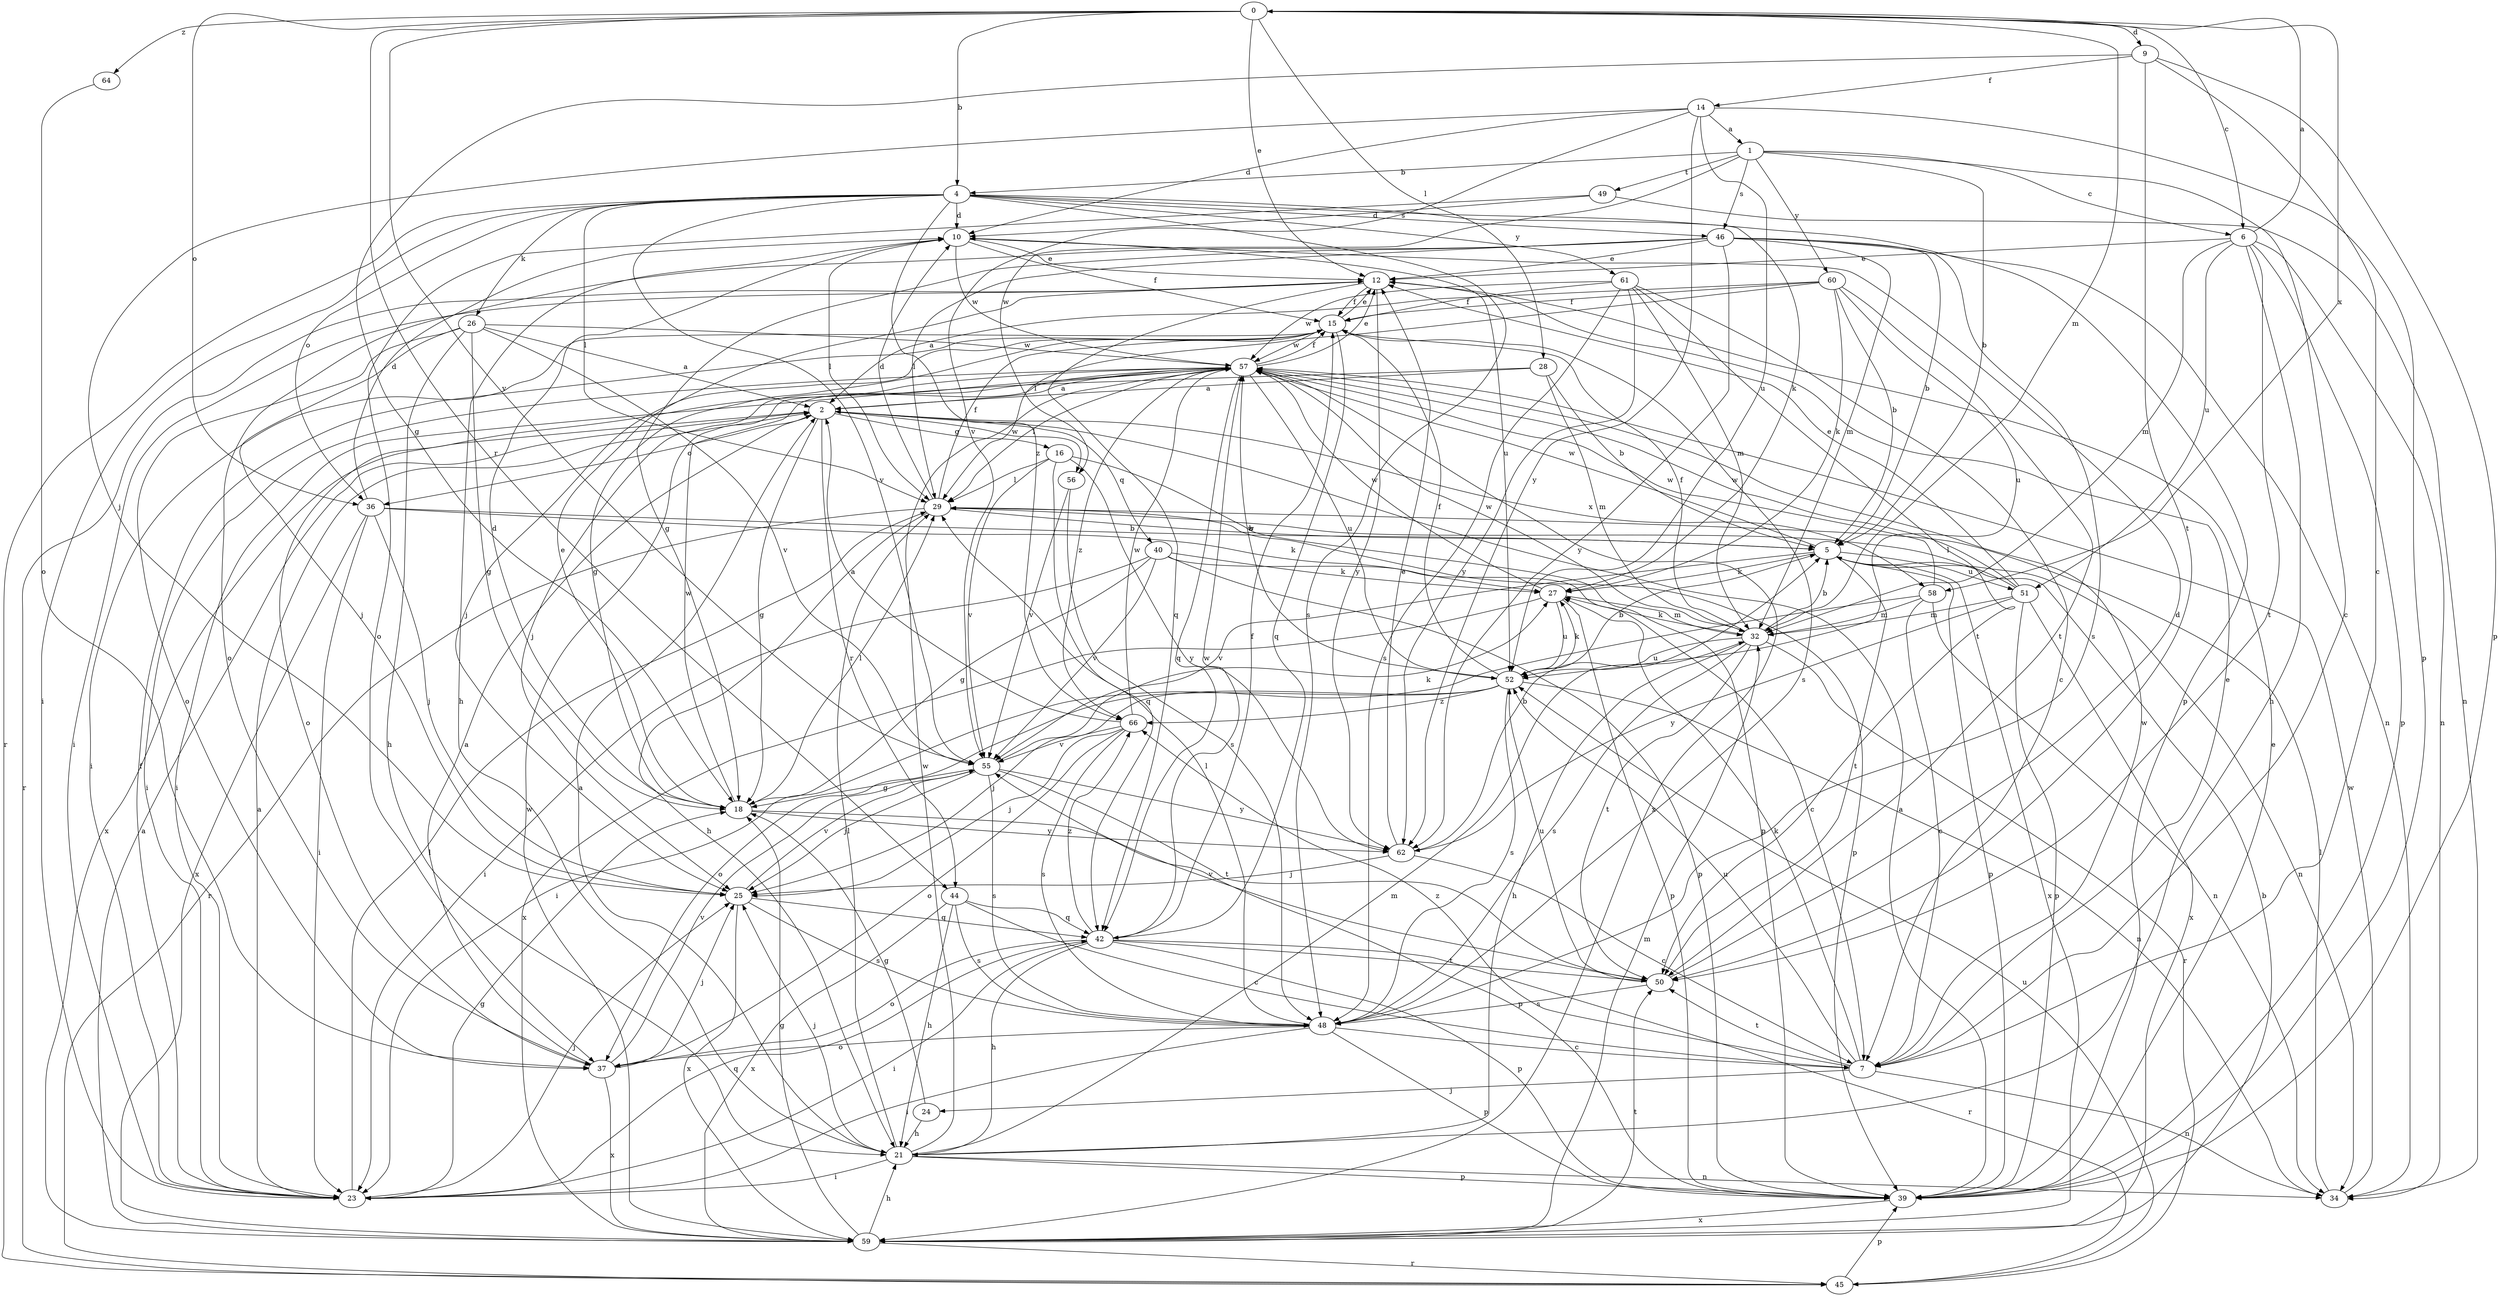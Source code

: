 strict digraph  {
0;
1;
2;
4;
5;
6;
7;
9;
10;
12;
14;
15;
16;
18;
21;
23;
24;
25;
26;
27;
28;
29;
32;
34;
36;
37;
39;
40;
42;
44;
45;
46;
48;
49;
50;
51;
52;
55;
56;
57;
58;
59;
60;
61;
62;
64;
66;
0 -> 4  [label=b];
0 -> 6  [label=c];
0 -> 9  [label=d];
0 -> 12  [label=e];
0 -> 28  [label=l];
0 -> 32  [label=m];
0 -> 36  [label=o];
0 -> 44  [label=r];
0 -> 55  [label=v];
0 -> 58  [label=x];
0 -> 64  [label=z];
1 -> 4  [label=b];
1 -> 5  [label=b];
1 -> 6  [label=c];
1 -> 7  [label=c];
1 -> 46  [label=s];
1 -> 49  [label=t];
1 -> 56  [label=w];
1 -> 60  [label=y];
2 -> 16  [label=g];
2 -> 18  [label=g];
2 -> 36  [label=o];
2 -> 40  [label=q];
2 -> 44  [label=r];
2 -> 56  [label=w];
2 -> 58  [label=x];
2 -> 59  [label=x];
4 -> 10  [label=d];
4 -> 23  [label=i];
4 -> 26  [label=k];
4 -> 27  [label=k];
4 -> 29  [label=l];
4 -> 36  [label=o];
4 -> 39  [label=p];
4 -> 45  [label=r];
4 -> 46  [label=s];
4 -> 48  [label=s];
4 -> 55  [label=v];
4 -> 61  [label=y];
4 -> 66  [label=z];
5 -> 27  [label=k];
5 -> 34  [label=n];
5 -> 39  [label=p];
5 -> 50  [label=t];
5 -> 51  [label=u];
5 -> 55  [label=v];
5 -> 57  [label=w];
5 -> 59  [label=x];
6 -> 0  [label=a];
6 -> 12  [label=e];
6 -> 21  [label=h];
6 -> 32  [label=m];
6 -> 34  [label=n];
6 -> 39  [label=p];
6 -> 50  [label=t];
6 -> 51  [label=u];
7 -> 12  [label=e];
7 -> 24  [label=j];
7 -> 27  [label=k];
7 -> 34  [label=n];
7 -> 50  [label=t];
7 -> 52  [label=u];
7 -> 57  [label=w];
7 -> 66  [label=z];
9 -> 7  [label=c];
9 -> 14  [label=f];
9 -> 18  [label=g];
9 -> 39  [label=p];
9 -> 50  [label=t];
10 -> 12  [label=e];
10 -> 15  [label=f];
10 -> 21  [label=h];
10 -> 29  [label=l];
10 -> 52  [label=u];
10 -> 57  [label=w];
12 -> 15  [label=f];
12 -> 23  [label=i];
12 -> 42  [label=q];
12 -> 45  [label=r];
12 -> 62  [label=y];
14 -> 1  [label=a];
14 -> 10  [label=d];
14 -> 25  [label=j];
14 -> 39  [label=p];
14 -> 52  [label=u];
14 -> 55  [label=v];
14 -> 62  [label=y];
15 -> 12  [label=e];
15 -> 18  [label=g];
15 -> 23  [label=i];
15 -> 25  [label=j];
15 -> 42  [label=q];
15 -> 48  [label=s];
15 -> 57  [label=w];
16 -> 29  [label=l];
16 -> 39  [label=p];
16 -> 42  [label=q];
16 -> 55  [label=v];
16 -> 62  [label=y];
18 -> 10  [label=d];
18 -> 12  [label=e];
18 -> 29  [label=l];
18 -> 39  [label=p];
18 -> 57  [label=w];
18 -> 62  [label=y];
21 -> 2  [label=a];
21 -> 23  [label=i];
21 -> 25  [label=j];
21 -> 29  [label=l];
21 -> 32  [label=m];
21 -> 34  [label=n];
21 -> 39  [label=p];
21 -> 57  [label=w];
23 -> 2  [label=a];
23 -> 15  [label=f];
23 -> 18  [label=g];
23 -> 25  [label=j];
23 -> 29  [label=l];
23 -> 42  [label=q];
24 -> 18  [label=g];
24 -> 21  [label=h];
25 -> 42  [label=q];
25 -> 48  [label=s];
25 -> 55  [label=v];
25 -> 59  [label=x];
26 -> 2  [label=a];
26 -> 18  [label=g];
26 -> 21  [label=h];
26 -> 25  [label=j];
26 -> 37  [label=o];
26 -> 55  [label=v];
26 -> 57  [label=w];
27 -> 32  [label=m];
27 -> 39  [label=p];
27 -> 52  [label=u];
27 -> 57  [label=w];
27 -> 59  [label=x];
28 -> 2  [label=a];
28 -> 5  [label=b];
28 -> 23  [label=i];
28 -> 32  [label=m];
29 -> 5  [label=b];
29 -> 10  [label=d];
29 -> 15  [label=f];
29 -> 21  [label=h];
29 -> 39  [label=p];
29 -> 45  [label=r];
32 -> 5  [label=b];
32 -> 15  [label=f];
32 -> 21  [label=h];
32 -> 27  [label=k];
32 -> 45  [label=r];
32 -> 48  [label=s];
32 -> 50  [label=t];
32 -> 52  [label=u];
32 -> 57  [label=w];
34 -> 29  [label=l];
34 -> 57  [label=w];
36 -> 5  [label=b];
36 -> 10  [label=d];
36 -> 23  [label=i];
36 -> 25  [label=j];
36 -> 27  [label=k];
36 -> 59  [label=x];
37 -> 2  [label=a];
37 -> 25  [label=j];
37 -> 55  [label=v];
37 -> 59  [label=x];
39 -> 2  [label=a];
39 -> 12  [label=e];
39 -> 59  [label=x];
40 -> 7  [label=c];
40 -> 18  [label=g];
40 -> 23  [label=i];
40 -> 27  [label=k];
40 -> 39  [label=p];
40 -> 55  [label=v];
42 -> 15  [label=f];
42 -> 21  [label=h];
42 -> 23  [label=i];
42 -> 37  [label=o];
42 -> 39  [label=p];
42 -> 45  [label=r];
42 -> 50  [label=t];
42 -> 57  [label=w];
42 -> 66  [label=z];
44 -> 7  [label=c];
44 -> 21  [label=h];
44 -> 42  [label=q];
44 -> 48  [label=s];
44 -> 59  [label=x];
45 -> 39  [label=p];
45 -> 52  [label=u];
46 -> 5  [label=b];
46 -> 12  [label=e];
46 -> 18  [label=g];
46 -> 29  [label=l];
46 -> 32  [label=m];
46 -> 34  [label=n];
46 -> 37  [label=o];
46 -> 48  [label=s];
46 -> 62  [label=y];
48 -> 7  [label=c];
48 -> 23  [label=i];
48 -> 29  [label=l];
48 -> 37  [label=o];
48 -> 39  [label=p];
49 -> 10  [label=d];
49 -> 34  [label=n];
49 -> 37  [label=o];
50 -> 10  [label=d];
50 -> 48  [label=s];
50 -> 52  [label=u];
50 -> 55  [label=v];
51 -> 12  [label=e];
51 -> 29  [label=l];
51 -> 32  [label=m];
51 -> 39  [label=p];
51 -> 57  [label=w];
51 -> 59  [label=x];
51 -> 62  [label=y];
52 -> 5  [label=b];
52 -> 15  [label=f];
52 -> 25  [label=j];
52 -> 27  [label=k];
52 -> 34  [label=n];
52 -> 37  [label=o];
52 -> 48  [label=s];
52 -> 57  [label=w];
52 -> 66  [label=z];
55 -> 18  [label=g];
55 -> 25  [label=j];
55 -> 27  [label=k];
55 -> 48  [label=s];
55 -> 50  [label=t];
55 -> 62  [label=y];
56 -> 48  [label=s];
56 -> 55  [label=v];
57 -> 2  [label=a];
57 -> 12  [label=e];
57 -> 15  [label=f];
57 -> 23  [label=i];
57 -> 25  [label=j];
57 -> 29  [label=l];
57 -> 37  [label=o];
57 -> 42  [label=q];
57 -> 52  [label=u];
57 -> 59  [label=x];
57 -> 66  [label=z];
58 -> 7  [label=c];
58 -> 23  [label=i];
58 -> 32  [label=m];
58 -> 34  [label=n];
58 -> 57  [label=w];
59 -> 2  [label=a];
59 -> 5  [label=b];
59 -> 18  [label=g];
59 -> 21  [label=h];
59 -> 32  [label=m];
59 -> 45  [label=r];
59 -> 50  [label=t];
59 -> 57  [label=w];
60 -> 2  [label=a];
60 -> 5  [label=b];
60 -> 15  [label=f];
60 -> 27  [label=k];
60 -> 29  [label=l];
60 -> 50  [label=t];
60 -> 52  [label=u];
61 -> 7  [label=c];
61 -> 15  [label=f];
61 -> 32  [label=m];
61 -> 48  [label=s];
61 -> 50  [label=t];
61 -> 57  [label=w];
61 -> 62  [label=y];
62 -> 5  [label=b];
62 -> 7  [label=c];
62 -> 12  [label=e];
62 -> 25  [label=j];
64 -> 37  [label=o];
66 -> 2  [label=a];
66 -> 25  [label=j];
66 -> 37  [label=o];
66 -> 48  [label=s];
66 -> 55  [label=v];
66 -> 57  [label=w];
}
